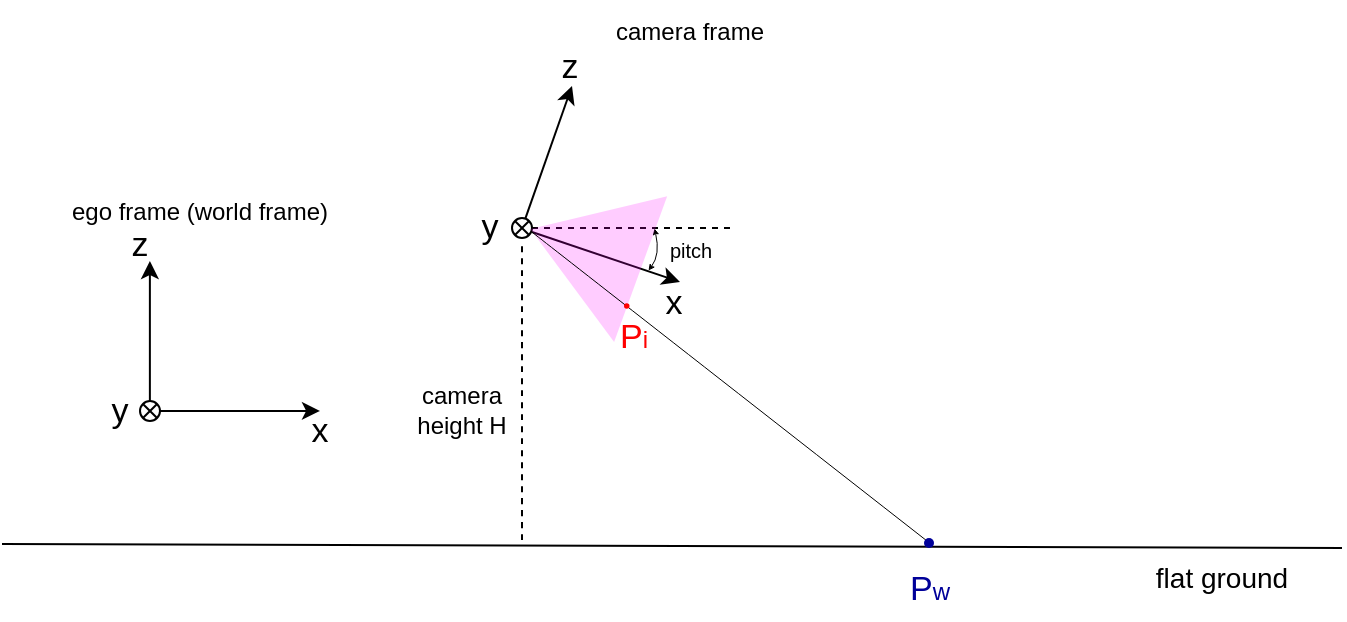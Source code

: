 <mxfile version="17.1.0" type="device"><diagram id="FiT_lzaWaXK-BLtis_em" name="Page-1"><mxGraphModel dx="1596" dy="922" grid="1" gridSize="10" guides="1" tooltips="1" connect="1" arrows="1" fold="1" page="1" pageScale="1" pageWidth="850" pageHeight="1100" math="0" shadow="0"><root><mxCell id="0"/><mxCell id="1" parent="0"/><mxCell id="Qr_ZvNhW-go_l5WMmpRB-68" value="" style="group" vertex="1" connectable="0" parent="1"><mxGeometry x="40" y="310" width="670" height="310" as="geometry"/></mxCell><mxCell id="Qr_ZvNhW-go_l5WMmpRB-1" value="" style="endArrow=none;html=1;rounded=0;entryX=1;entryY=0;entryDx=0;entryDy=0;" edge="1" parent="Qr_ZvNhW-go_l5WMmpRB-68" target="Qr_ZvNhW-go_l5WMmpRB-43"><mxGeometry width="50" height="50" relative="1" as="geometry"><mxPoint y="272" as="sourcePoint"/><mxPoint x="780" y="272" as="targetPoint"/></mxGeometry></mxCell><mxCell id="Qr_ZvNhW-go_l5WMmpRB-13" value="" style="group" vertex="1" connectable="0" parent="Qr_ZvNhW-go_l5WMmpRB-68"><mxGeometry x="29" y="108" width="160" height="122.5" as="geometry"/></mxCell><mxCell id="Qr_ZvNhW-go_l5WMmpRB-2" value="" style="endArrow=classic;html=1;rounded=0;" edge="1" parent="Qr_ZvNhW-go_l5WMmpRB-13"><mxGeometry width="50" height="50" relative="1" as="geometry"><mxPoint x="50" y="97.44" as="sourcePoint"/><mxPoint x="130" y="97.44" as="targetPoint"/></mxGeometry></mxCell><mxCell id="Qr_ZvNhW-go_l5WMmpRB-3" value="" style="endArrow=classic;html=1;rounded=0;" edge="1" parent="Qr_ZvNhW-go_l5WMmpRB-13"><mxGeometry width="50" height="50" relative="1" as="geometry"><mxPoint x="44.94" y="92.5" as="sourcePoint"/><mxPoint x="44.94" y="22.5" as="targetPoint"/></mxGeometry></mxCell><mxCell id="Qr_ZvNhW-go_l5WMmpRB-6" value="&lt;font style=&quot;font-size: 17px&quot;&gt;x&lt;/font&gt;" style="text;html=1;strokeColor=none;fillColor=none;align=center;verticalAlign=middle;whiteSpace=wrap;rounded=0;" vertex="1" parent="Qr_ZvNhW-go_l5WMmpRB-13"><mxGeometry x="100" y="92.5" width="60" height="30" as="geometry"/></mxCell><mxCell id="Qr_ZvNhW-go_l5WMmpRB-7" value="&lt;font style=&quot;font-size: 17px&quot;&gt;z&lt;/font&gt;" style="text;html=1;strokeColor=none;fillColor=none;align=center;verticalAlign=middle;whiteSpace=wrap;rounded=0;" vertex="1" parent="Qr_ZvNhW-go_l5WMmpRB-13"><mxGeometry x="10" width="60" height="30" as="geometry"/></mxCell><mxCell id="Qr_ZvNhW-go_l5WMmpRB-10" value="" style="group" vertex="1" connectable="0" parent="Qr_ZvNhW-go_l5WMmpRB-13"><mxGeometry x="40" y="92.5" width="10" height="10" as="geometry"/></mxCell><mxCell id="Qr_ZvNhW-go_l5WMmpRB-4" value="" style="ellipse;whiteSpace=wrap;html=1;aspect=fixed;" vertex="1" parent="Qr_ZvNhW-go_l5WMmpRB-10"><mxGeometry width="10" height="10" as="geometry"/></mxCell><mxCell id="Qr_ZvNhW-go_l5WMmpRB-8" value="" style="endArrow=none;html=1;rounded=0;fontSize=17;entryX=1;entryY=0;entryDx=0;entryDy=0;exitX=0;exitY=1;exitDx=0;exitDy=0;" edge="1" parent="Qr_ZvNhW-go_l5WMmpRB-10" source="Qr_ZvNhW-go_l5WMmpRB-4" target="Qr_ZvNhW-go_l5WMmpRB-4"><mxGeometry width="50" height="50" relative="1" as="geometry"><mxPoint x="-15" y="10" as="sourcePoint"/><mxPoint x="10" y="-15" as="targetPoint"/></mxGeometry></mxCell><mxCell id="Qr_ZvNhW-go_l5WMmpRB-9" value="" style="endArrow=none;html=1;rounded=0;fontSize=17;entryX=0;entryY=0;entryDx=0;entryDy=0;exitX=1;exitY=1;exitDx=0;exitDy=0;" edge="1" parent="Qr_ZvNhW-go_l5WMmpRB-10" source="Qr_ZvNhW-go_l5WMmpRB-4" target="Qr_ZvNhW-go_l5WMmpRB-4"><mxGeometry width="50" height="50" relative="1" as="geometry"><mxPoint x="6.464" y="13.536" as="sourcePoint"/><mxPoint x="13.536" y="6.464" as="targetPoint"/></mxGeometry></mxCell><mxCell id="Qr_ZvNhW-go_l5WMmpRB-11" value="&lt;font style=&quot;font-size: 17px&quot;&gt;y&lt;/font&gt;" style="text;html=1;strokeColor=none;fillColor=none;align=center;verticalAlign=middle;whiteSpace=wrap;rounded=0;" vertex="1" parent="Qr_ZvNhW-go_l5WMmpRB-13"><mxGeometry y="82.5" width="60" height="30" as="geometry"/></mxCell><mxCell id="Qr_ZvNhW-go_l5WMmpRB-12" value="&lt;font style=&quot;font-size: 12px&quot;&gt;ego frame (world frame)&lt;/font&gt;" style="text;html=1;strokeColor=none;fillColor=none;align=center;verticalAlign=middle;whiteSpace=wrap;rounded=0;labelBackgroundColor=none;fontSize=17;" vertex="1" parent="Qr_ZvNhW-go_l5WMmpRB-13"><mxGeometry y="-18" width="140" height="30" as="geometry"/></mxCell><mxCell id="Qr_ZvNhW-go_l5WMmpRB-37" value="" style="group" vertex="1" connectable="0" parent="Qr_ZvNhW-go_l5WMmpRB-68"><mxGeometry x="234" width="231" height="234.37" as="geometry"/></mxCell><mxCell id="Qr_ZvNhW-go_l5WMmpRB-15" value="" style="endArrow=classic;html=1;rounded=0;" edge="1" parent="Qr_ZvNhW-go_l5WMmpRB-37"><mxGeometry width="50" height="50" relative="1" as="geometry"><mxPoint x="31" y="116" as="sourcePoint"/><mxPoint x="105" y="141" as="targetPoint"/></mxGeometry></mxCell><mxCell id="Qr_ZvNhW-go_l5WMmpRB-16" value="" style="endArrow=classic;html=1;rounded=0;" edge="1" parent="Qr_ZvNhW-go_l5WMmpRB-37" source="Qr_ZvNhW-go_l5WMmpRB-20"><mxGeometry width="50" height="50" relative="1" as="geometry"><mxPoint x="27" y="108" as="sourcePoint"/><mxPoint x="51" y="43" as="targetPoint"/></mxGeometry></mxCell><mxCell id="Qr_ZvNhW-go_l5WMmpRB-17" value="&lt;font style=&quot;font-size: 17px&quot;&gt;x&lt;/font&gt;" style="text;html=1;strokeColor=none;fillColor=none;align=center;verticalAlign=middle;whiteSpace=wrap;rounded=0;rotation=0;" vertex="1" parent="Qr_ZvNhW-go_l5WMmpRB-37"><mxGeometry x="72" y="137" width="60" height="30" as="geometry"/></mxCell><mxCell id="Qr_ZvNhW-go_l5WMmpRB-18" value="&lt;font style=&quot;font-size: 17px&quot;&gt;z&lt;/font&gt;" style="text;html=1;strokeColor=none;fillColor=none;align=center;verticalAlign=middle;whiteSpace=wrap;rounded=0;rotation=0;" vertex="1" parent="Qr_ZvNhW-go_l5WMmpRB-37"><mxGeometry x="20" y="19" width="60" height="30" as="geometry"/></mxCell><mxCell id="Qr_ZvNhW-go_l5WMmpRB-19" value="" style="group;rotation=0;" vertex="1" connectable="0" parent="Qr_ZvNhW-go_l5WMmpRB-37"><mxGeometry x="21" y="109" width="10" height="10" as="geometry"/></mxCell><mxCell id="Qr_ZvNhW-go_l5WMmpRB-20" value="" style="ellipse;whiteSpace=wrap;html=1;aspect=fixed;rotation=0;" vertex="1" parent="Qr_ZvNhW-go_l5WMmpRB-19"><mxGeometry width="10" height="10" as="geometry"/></mxCell><mxCell id="Qr_ZvNhW-go_l5WMmpRB-21" value="" style="endArrow=none;html=1;rounded=0;fontSize=17;entryX=1;entryY=0;entryDx=0;entryDy=0;exitX=0;exitY=1;exitDx=0;exitDy=0;" edge="1" parent="Qr_ZvNhW-go_l5WMmpRB-19" source="Qr_ZvNhW-go_l5WMmpRB-20" target="Qr_ZvNhW-go_l5WMmpRB-20"><mxGeometry width="50" height="50" relative="1" as="geometry"><mxPoint x="-16" y="11" as="sourcePoint"/><mxPoint x="10" y="-15" as="targetPoint"/></mxGeometry></mxCell><mxCell id="Qr_ZvNhW-go_l5WMmpRB-22" value="" style="endArrow=none;html=1;rounded=0;fontSize=17;entryX=0;entryY=0;entryDx=0;entryDy=0;exitX=1;exitY=1;exitDx=0;exitDy=0;" edge="1" parent="Qr_ZvNhW-go_l5WMmpRB-19" source="Qr_ZvNhW-go_l5WMmpRB-20" target="Qr_ZvNhW-go_l5WMmpRB-20"><mxGeometry width="50" height="50" relative="1" as="geometry"><mxPoint x="6" y="14" as="sourcePoint"/><mxPoint x="14" y="7" as="targetPoint"/></mxGeometry></mxCell><mxCell id="Qr_ZvNhW-go_l5WMmpRB-23" value="&lt;font style=&quot;font-size: 17px&quot;&gt;y&lt;/font&gt;" style="text;html=1;strokeColor=none;fillColor=none;align=center;verticalAlign=middle;whiteSpace=wrap;rounded=0;rotation=0;" vertex="1" parent="Qr_ZvNhW-go_l5WMmpRB-37"><mxGeometry y="99" width="20" height="30" as="geometry"/></mxCell><mxCell id="Qr_ZvNhW-go_l5WMmpRB-26" value="" style="endArrow=none;dashed=1;html=1;rounded=0;fontSize=12;" edge="1" parent="Qr_ZvNhW-go_l5WMmpRB-37"><mxGeometry width="50" height="50" relative="1" as="geometry"><mxPoint x="31" y="114" as="sourcePoint"/><mxPoint x="131" y="114" as="targetPoint"/></mxGeometry></mxCell><mxCell id="Qr_ZvNhW-go_l5WMmpRB-34" value="&lt;font style=&quot;font-size: 10px&quot;&gt;pitch&lt;/font&gt;" style="text;html=1;strokeColor=none;fillColor=none;align=center;verticalAlign=middle;whiteSpace=wrap;rounded=0;labelBackgroundColor=none;fontSize=12;" vertex="1" parent="Qr_ZvNhW-go_l5WMmpRB-37"><mxGeometry x="97.5" y="121" width="25" height="8" as="geometry"/></mxCell><mxCell id="Qr_ZvNhW-go_l5WMmpRB-35" value="&lt;font style=&quot;font-size: 12px&quot;&gt;camera frame&lt;/font&gt;" style="text;html=1;strokeColor=none;fillColor=none;align=center;verticalAlign=middle;whiteSpace=wrap;rounded=0;labelBackgroundColor=none;fontSize=17;" vertex="1" parent="Qr_ZvNhW-go_l5WMmpRB-37"><mxGeometry width="220" height="30" as="geometry"/></mxCell><mxCell id="Qr_ZvNhW-go_l5WMmpRB-36" value="" style="endArrow=classic;startArrow=classic;html=1;rounded=1;fontSize=10;startSize=2;endSize=2;strokeWidth=0.5;curved=1;" edge="1" parent="Qr_ZvNhW-go_l5WMmpRB-37"><mxGeometry width="50" height="50" relative="1" as="geometry"><mxPoint x="92" y="114" as="sourcePoint"/><mxPoint x="89" y="135" as="targetPoint"/><Array as="points"><mxPoint x="95" y="127"/></Array></mxGeometry></mxCell><mxCell id="Qr_ZvNhW-go_l5WMmpRB-31" value="" style="triangle;whiteSpace=wrap;html=1;labelBackgroundColor=none;fontSize=12;fillColor=#FF00FF;rotation=-160;strokeColor=none;opacity=20;" vertex="1" parent="Qr_ZvNhW-go_l5WMmpRB-37"><mxGeometry x="28.42" y="85.78" width="58.67" height="77.56" as="geometry"/></mxCell><mxCell id="Qr_ZvNhW-go_l5WMmpRB-39" value="" style="endArrow=none;html=1;rounded=1;fontSize=10;startSize=2;endSize=2;strokeWidth=0.5;curved=1;" edge="1" parent="Qr_ZvNhW-go_l5WMmpRB-37"><mxGeometry width="50" height="50" relative="1" as="geometry"><mxPoint x="31" y="116" as="sourcePoint"/><mxPoint x="230.519" y="272" as="targetPoint"/></mxGeometry></mxCell><mxCell id="Qr_ZvNhW-go_l5WMmpRB-38" value="" style="ellipse;whiteSpace=wrap;html=1;aspect=fixed;labelBackgroundColor=none;fontSize=10;fillColor=#FF0000;strokeColor=none;" vertex="1" parent="Qr_ZvNhW-go_l5WMmpRB-37"><mxGeometry x="77" y="151.62" width="2.75" height="2.75" as="geometry"/></mxCell><mxCell id="Qr_ZvNhW-go_l5WMmpRB-45" value="&lt;font color=&quot;#FF0000&quot;&gt;P&lt;font style=&quot;font-size: 12px&quot;&gt;i&lt;/font&gt;&lt;/font&gt;" style="text;html=1;strokeColor=none;fillColor=none;align=center;verticalAlign=middle;whiteSpace=wrap;rounded=0;labelBackgroundColor=none;fontSize=17;" vertex="1" parent="Qr_ZvNhW-go_l5WMmpRB-37"><mxGeometry x="57.38" y="154.37" width="50" height="30" as="geometry"/></mxCell><mxCell id="Qr_ZvNhW-go_l5WMmpRB-67" value="camera height H" style="text;html=1;strokeColor=none;fillColor=none;align=center;verticalAlign=middle;whiteSpace=wrap;rounded=0;labelBackgroundColor=none;fontSize=12;fontColor=#000000;" vertex="1" parent="Qr_ZvNhW-go_l5WMmpRB-37"><mxGeometry x="-39" y="190" width="70" height="30" as="geometry"/></mxCell><mxCell id="Qr_ZvNhW-go_l5WMmpRB-42" value="" style="ellipse;whiteSpace=wrap;html=1;aspect=fixed;labelBackgroundColor=none;fontSize=10;fillColor=#000099;strokeColor=none;" vertex="1" parent="Qr_ZvNhW-go_l5WMmpRB-68"><mxGeometry x="461" y="269" width="5" height="5" as="geometry"/></mxCell><mxCell id="Qr_ZvNhW-go_l5WMmpRB-43" value="&lt;font style=&quot;font-size: 14px&quot;&gt;flat ground&lt;br&gt;&lt;/font&gt;" style="text;html=1;strokeColor=none;fillColor=none;align=center;verticalAlign=middle;whiteSpace=wrap;rounded=0;labelBackgroundColor=none;fontSize=17;" vertex="1" parent="Qr_ZvNhW-go_l5WMmpRB-68"><mxGeometry x="550" y="274" width="120" height="30" as="geometry"/></mxCell><mxCell id="Qr_ZvNhW-go_l5WMmpRB-44" value="&lt;font color=&quot;#000099&quot;&gt;P&lt;font style=&quot;font-size: 12px&quot;&gt;w&lt;/font&gt;&lt;/font&gt;" style="text;html=1;strokeColor=none;fillColor=none;align=center;verticalAlign=middle;whiteSpace=wrap;rounded=0;labelBackgroundColor=none;fontSize=17;" vertex="1" parent="Qr_ZvNhW-go_l5WMmpRB-68"><mxGeometry x="438.5" y="280" width="50" height="30" as="geometry"/></mxCell><mxCell id="Qr_ZvNhW-go_l5WMmpRB-46" value="" style="endArrow=none;dashed=1;html=1;rounded=1;fontSize=12;fontColor=#000099;startSize=2;endSize=2;strokeWidth=1;curved=1;" edge="1" parent="Qr_ZvNhW-go_l5WMmpRB-68"><mxGeometry width="50" height="50" relative="1" as="geometry"><mxPoint x="260" y="270" as="sourcePoint"/><mxPoint x="260" y="120" as="targetPoint"/></mxGeometry></mxCell></root></mxGraphModel></diagram></mxfile>